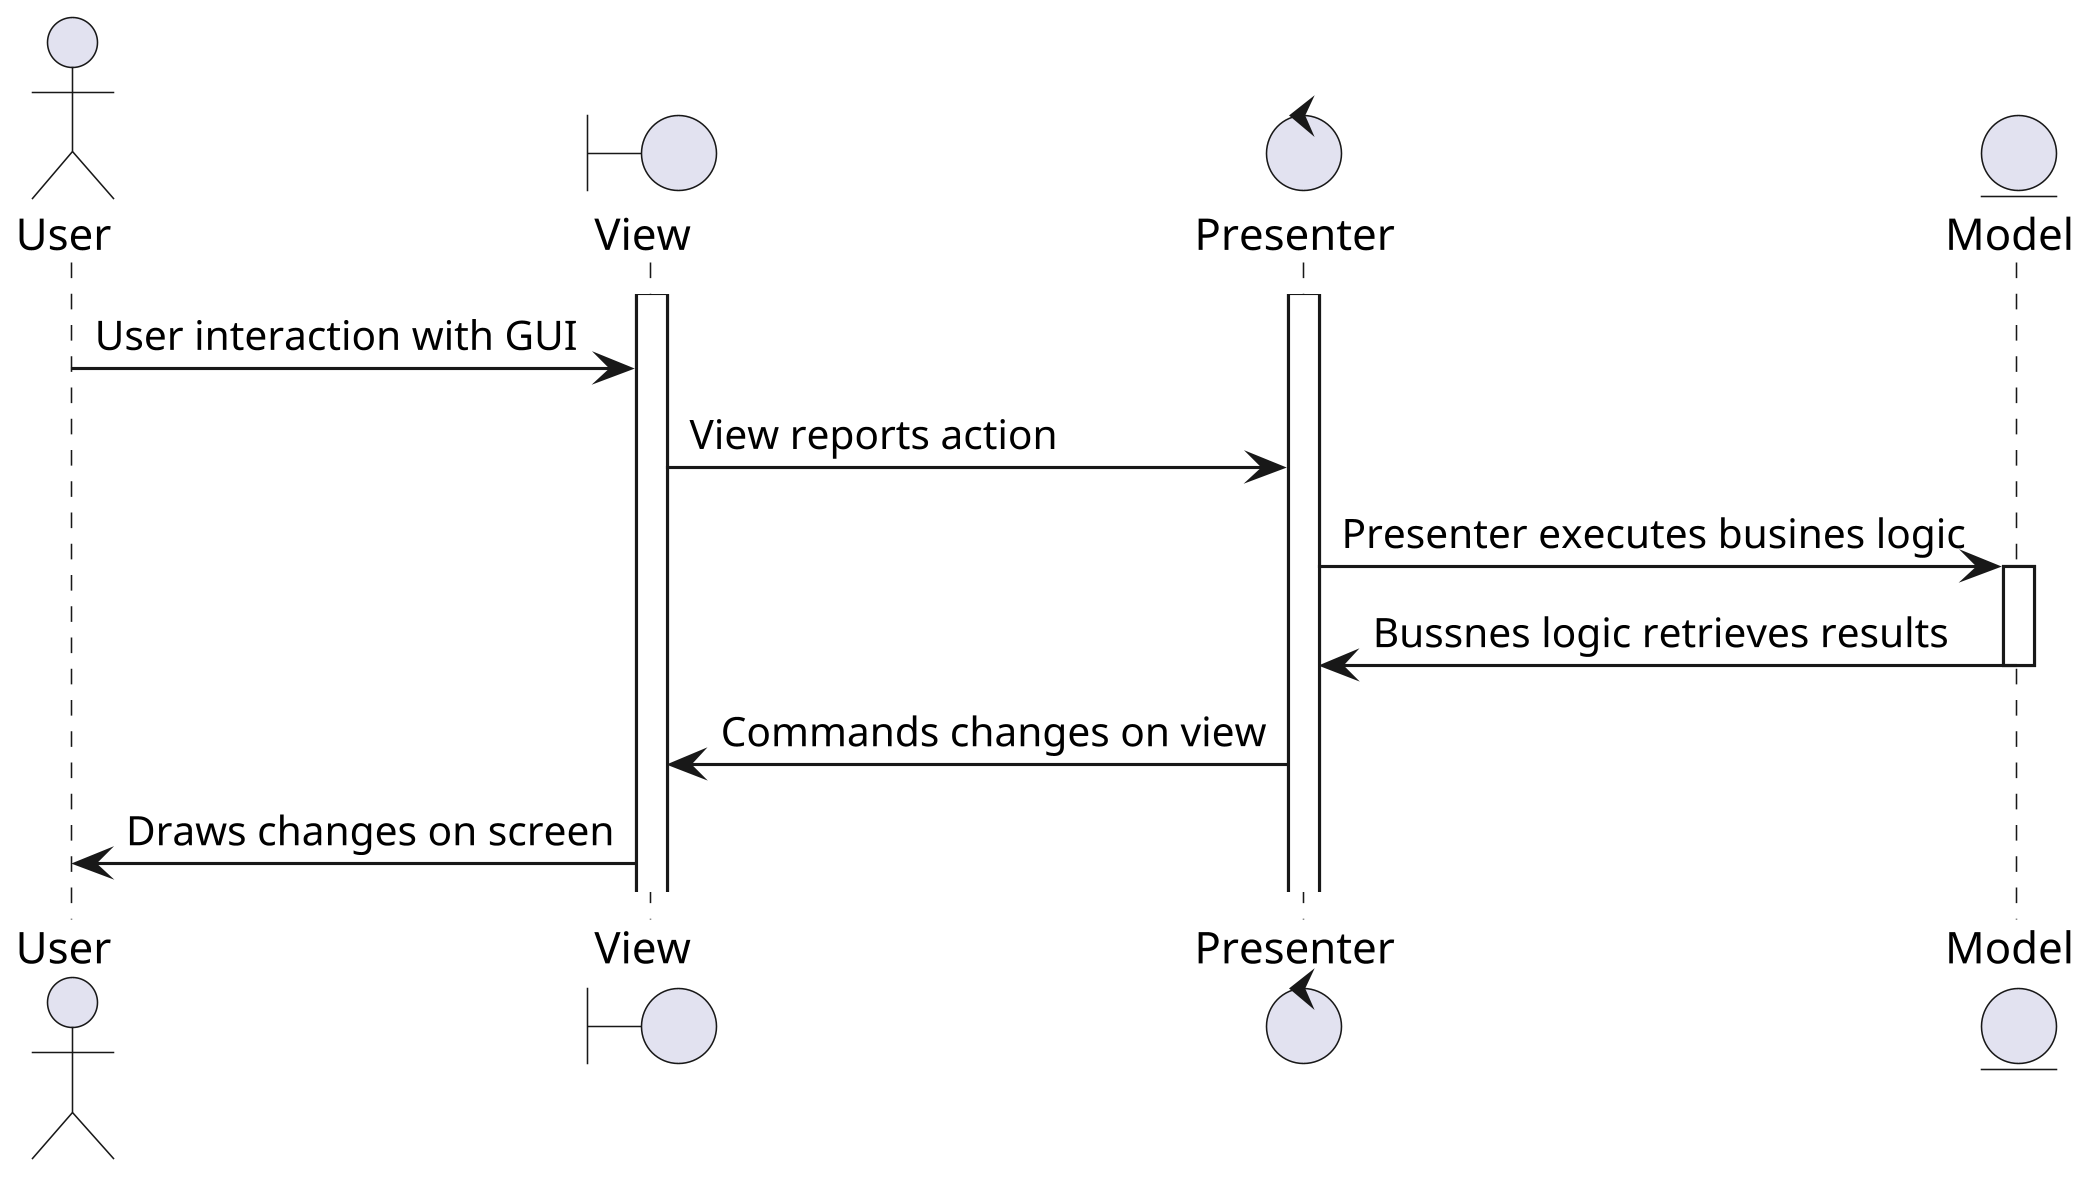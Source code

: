 @startuml SEQ_mvp
skinparam dpi 300
'title Sequence of interactions for MVP
actor "User" as usr
boundary "View" as view
control "Presenter" as pres
entity "Model" as model
activate view
activate pres
usr -> view: User interaction with GUI
view -> pres: View reports action
pres -> model: Presenter executes busines logic
activate model
model -> pres: Bussnes logic retrieves results
deactivate model
pres -> view: Commands changes on view
view -> usr: Draws changes on screen

@enduml